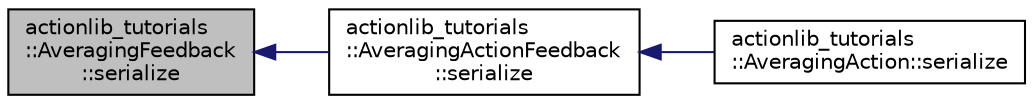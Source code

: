digraph "actionlib_tutorials::AveragingFeedback::serialize"
{
  edge [fontname="Helvetica",fontsize="10",labelfontname="Helvetica",labelfontsize="10"];
  node [fontname="Helvetica",fontsize="10",shape=record];
  rankdir="LR";
  Node1 [label="actionlib_tutorials\l::AveragingFeedback\l::serialize",height=0.2,width=0.4,color="black", fillcolor="grey75", style="filled" fontcolor="black"];
  Node1 -> Node2 [dir="back",color="midnightblue",fontsize="10",style="solid",fontname="Helvetica"];
  Node2 [label="actionlib_tutorials\l::AveragingActionFeedback\l::serialize",height=0.2,width=0.4,color="black", fillcolor="white", style="filled",URL="$classactionlib__tutorials_1_1_averaging_action_feedback.html#a34eb955b0fb1c3d8d98ab7281c0b3b3b"];
  Node2 -> Node3 [dir="back",color="midnightblue",fontsize="10",style="solid",fontname="Helvetica"];
  Node3 [label="actionlib_tutorials\l::AveragingAction::serialize",height=0.2,width=0.4,color="black", fillcolor="white", style="filled",URL="$classactionlib__tutorials_1_1_averaging_action.html#a5285dbc242000ddc64aeac2bced02a11"];
}
